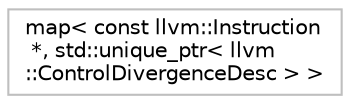 digraph "Graphical Class Hierarchy"
{
 // LATEX_PDF_SIZE
  bgcolor="transparent";
  edge [fontname="Helvetica",fontsize="10",labelfontname="Helvetica",labelfontsize="10"];
  node [fontname="Helvetica",fontsize="10",shape=record];
  rankdir="LR";
  Node0 [label="map\< const llvm::Instruction\l *, std::unique_ptr\< llvm\l::ControlDivergenceDesc \> \>",height=0.2,width=0.4,color="grey75",tooltip=" "];
}
